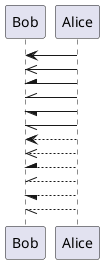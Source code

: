 {
  "sha1": "az128rricjthwyydy5j4kpi5kxetogr",
  "insertion": {
    "when": "2024-05-30T20:48:21.982Z",
    "user": "plantuml@gmail.com"
  }
}
@startuml
'skinparam dpi 800
Bob <- Alice
Bob <<- Alice
Bob /- Alice
Bob //- Alice
Bob \- Alice
Bob \\- Alice
Bob <-- Alice
Bob <<-- Alice
Bob /-- Alice
Bob //-- Alice
Bob \-- Alice
Bob \\-- Alice

@enduml
